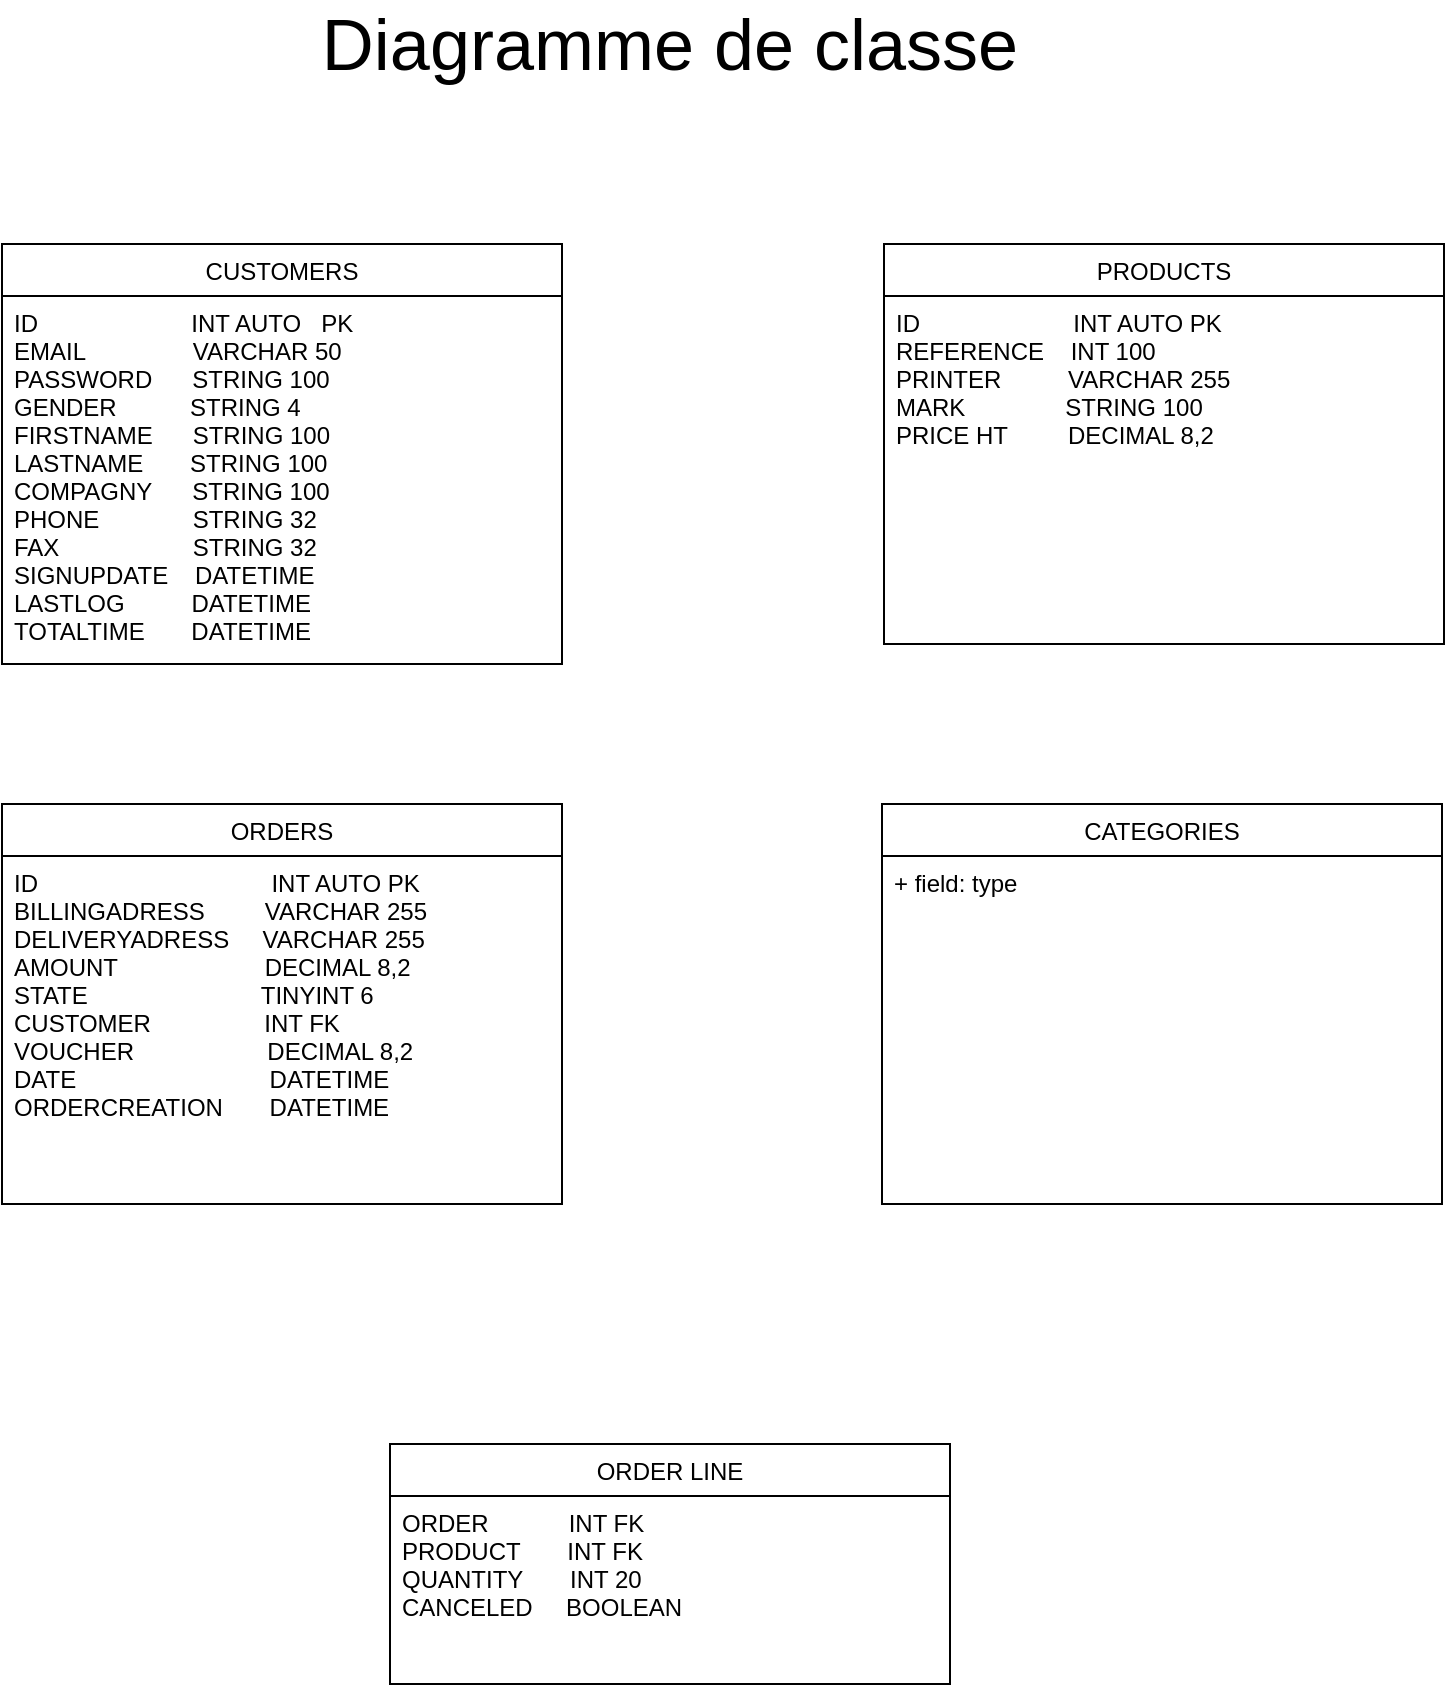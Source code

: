 <mxfile version="12.8.6"><diagram id="yRV9we4j6hCkIFvCagdc" name="Page-1"><mxGraphModel dx="1422" dy="762" grid="1" gridSize="10" guides="1" tooltips="1" connect="1" arrows="1" fold="1" page="1" pageScale="1" pageWidth="827" pageHeight="1169" math="0" shadow="0"><root><mxCell id="0"/><mxCell id="1" parent="0"/><mxCell id="wrIgx2bMPNPIM5YzyeSt-1" value="&lt;font style=&quot;font-size: 36px&quot;&gt;Diagramme de classe&lt;/font&gt;" style="text;html=1;strokeColor=none;fillColor=none;align=center;verticalAlign=middle;whiteSpace=wrap;rounded=0;" vertex="1" parent="1"><mxGeometry x="259" y="180" width="390" height="20" as="geometry"/></mxCell><mxCell id="wrIgx2bMPNPIM5YzyeSt-2" value="PRODUCTS" style="swimlane;fontStyle=0;childLayout=stackLayout;horizontal=1;startSize=26;fillColor=none;horizontalStack=0;resizeParent=1;resizeParentMax=0;resizeLast=0;collapsible=1;marginBottom=0;" vertex="1" parent="1"><mxGeometry x="561" y="290" width="280" height="200" as="geometry"/></mxCell><mxCell id="wrIgx2bMPNPIM5YzyeSt-3" value="ID                       INT AUTO PK &#10;REFERENCE    INT 100&#10;PRINTER          VARCHAR 255&#10;MARK               STRING 100&#10;PRICE HT         DECIMAL 8,2" style="text;strokeColor=none;fillColor=none;align=left;verticalAlign=top;spacingLeft=4;spacingRight=4;overflow=hidden;rotatable=0;points=[[0,0.5],[1,0.5]];portConstraint=eastwest;" vertex="1" parent="wrIgx2bMPNPIM5YzyeSt-2"><mxGeometry y="26" width="280" height="174" as="geometry"/></mxCell><mxCell id="wrIgx2bMPNPIM5YzyeSt-4" value="CUSTOMERS" style="swimlane;fontStyle=0;childLayout=stackLayout;horizontal=1;startSize=26;fillColor=none;horizontalStack=0;resizeParent=1;resizeParentMax=0;resizeLast=0;collapsible=1;marginBottom=0;" vertex="1" parent="1"><mxGeometry x="120" y="290" width="280" height="210" as="geometry"/></mxCell><mxCell id="wrIgx2bMPNPIM5YzyeSt-5" value="ID                       INT AUTO   PK &#10;EMAIL                VARCHAR 50&#10;PASSWORD      STRING 100&#10;GENDER           STRING 4  &#10;FIRSTNAME      STRING 100&#10;LASTNAME       STRING 100&#10;COMPAGNY      STRING 100&#10;PHONE              STRING 32&#10;FAX                    STRING 32 &#10;SIGNUPDATE    DATETIME &#10;LASTLOG          DATETIME&#10;TOTALTIME       DATETIME" style="text;strokeColor=none;fillColor=none;align=left;verticalAlign=top;spacingLeft=4;spacingRight=4;overflow=hidden;rotatable=0;points=[[0,0.5],[1,0.5]];portConstraint=eastwest;" vertex="1" parent="wrIgx2bMPNPIM5YzyeSt-4"><mxGeometry y="26" width="280" height="184" as="geometry"/></mxCell><mxCell id="wrIgx2bMPNPIM5YzyeSt-6" value="ORDERS" style="swimlane;fontStyle=0;childLayout=stackLayout;horizontal=1;startSize=26;fillColor=none;horizontalStack=0;resizeParent=1;resizeParentMax=0;resizeLast=0;collapsible=1;marginBottom=0;" vertex="1" parent="1"><mxGeometry x="120" y="570" width="280" height="200" as="geometry"/></mxCell><mxCell id="wrIgx2bMPNPIM5YzyeSt-7" value="ID                                   INT AUTO PK&#10;BILLINGADRESS         VARCHAR 255&#10;DELIVERYADRESS     VARCHAR 255&#10;AMOUNT                      DECIMAL 8,2&#10;STATE                          TINYINT 6&#10;CUSTOMER                 INT FK&#10;VOUCHER                    DECIMAL 8,2&#10;DATE                             DATETIME&#10;ORDERCREATION       DATETIME&#10;&#10;" style="text;strokeColor=none;fillColor=none;align=left;verticalAlign=top;spacingLeft=4;spacingRight=4;overflow=hidden;rotatable=0;points=[[0,0.5],[1,0.5]];portConstraint=eastwest;" vertex="1" parent="wrIgx2bMPNPIM5YzyeSt-6"><mxGeometry y="26" width="280" height="174" as="geometry"/></mxCell><mxCell id="wrIgx2bMPNPIM5YzyeSt-8" value="CATEGORIES" style="swimlane;fontStyle=0;childLayout=stackLayout;horizontal=1;startSize=26;fillColor=none;horizontalStack=0;resizeParent=1;resizeParentMax=0;resizeLast=0;collapsible=1;marginBottom=0;" vertex="1" parent="1"><mxGeometry x="560" y="570" width="280" height="200" as="geometry"/></mxCell><mxCell id="wrIgx2bMPNPIM5YzyeSt-9" value="+ field: type" style="text;strokeColor=none;fillColor=none;align=left;verticalAlign=top;spacingLeft=4;spacingRight=4;overflow=hidden;rotatable=0;points=[[0,0.5],[1,0.5]];portConstraint=eastwest;" vertex="1" parent="wrIgx2bMPNPIM5YzyeSt-8"><mxGeometry y="26" width="280" height="174" as="geometry"/></mxCell><mxCell id="wrIgx2bMPNPIM5YzyeSt-10" value="ORDER LINE" style="swimlane;fontStyle=0;childLayout=stackLayout;horizontal=1;startSize=26;fillColor=none;horizontalStack=0;resizeParent=1;resizeParentMax=0;resizeLast=0;collapsible=1;marginBottom=0;" vertex="1" parent="1"><mxGeometry x="314" y="890" width="280" height="120" as="geometry"/></mxCell><mxCell id="wrIgx2bMPNPIM5YzyeSt-11" value="ORDER            INT FK&#10;PRODUCT       INT FK&#10;QUANTITY       INT 20&#10;CANCELED     BOOLEAN" style="text;strokeColor=none;fillColor=none;align=left;verticalAlign=top;spacingLeft=4;spacingRight=4;overflow=hidden;rotatable=0;points=[[0,0.5],[1,0.5]];portConstraint=eastwest;" vertex="1" parent="wrIgx2bMPNPIM5YzyeSt-10"><mxGeometry y="26" width="280" height="94" as="geometry"/></mxCell></root></mxGraphModel></diagram></mxfile>